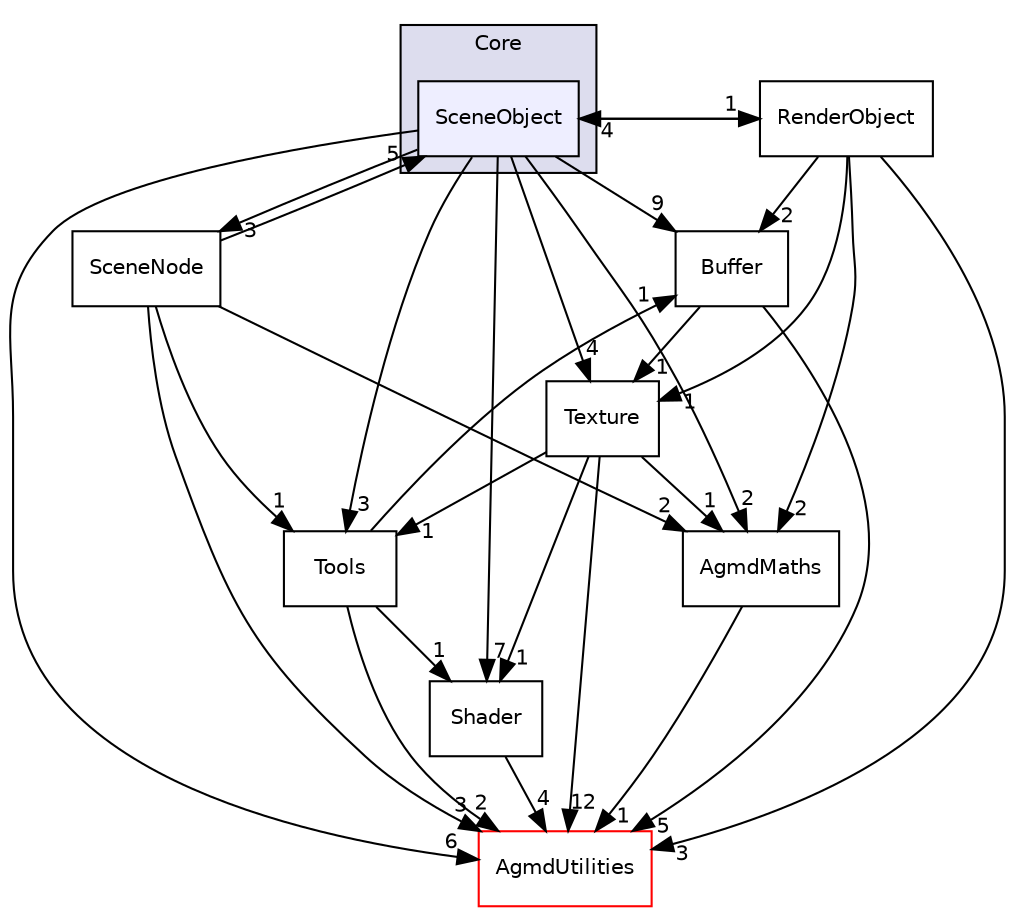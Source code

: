 digraph "src/Agmd3D/Core/SceneObject" {
  compound=true
  node [ fontsize="10", fontname="Helvetica"];
  edge [ labelfontsize="10", labelfontname="Helvetica"];
  subgraph clusterdir_b3e9ade9c04b4b48621f7755b7dfe0ba {
    graph [ bgcolor="#ddddee", pencolor="black", label="Core" fontname="Helvetica", fontsize="10", URL="dir_b3e9ade9c04b4b48621f7755b7dfe0ba.html"]
  dir_cca31f67a602b23ef1baf6834595729f [shape=box, label="SceneObject", style="filled", fillcolor="#eeeeff", pencolor="black", URL="dir_cca31f67a602b23ef1baf6834595729f.html"];
  }
  dir_80ecb26c22e3b4686954a80c7d4a6114 [shape=box label="Shader" URL="dir_80ecb26c22e3b4686954a80c7d4a6114.html"];
  dir_000cfdc44c01edba0ab339a542678d03 [shape=box label="Buffer" URL="dir_000cfdc44c01edba0ab339a542678d03.html"];
  dir_c11272a1c791afc0e19bc74f6f6797fb [shape=box label="AgmdUtilities" fillcolor="white" style="filled" color="red" URL="dir_c11272a1c791afc0e19bc74f6f6797fb.html"];
  dir_aae644acff46ad6e1ea5cff658bc9c59 [shape=box label="RenderObject" URL="dir_aae644acff46ad6e1ea5cff658bc9c59.html"];
  dir_7a753a22e7bf4916eb9b8abecd6ffc90 [shape=box label="Tools" URL="dir_7a753a22e7bf4916eb9b8abecd6ffc90.html"];
  dir_63fe998611d45edd7ddae16015d2257a [shape=box label="AgmdMaths" URL="dir_63fe998611d45edd7ddae16015d2257a.html"];
  dir_b325b6360a356c40637cc064a1a91846 [shape=box label="SceneNode" URL="dir_b325b6360a356c40637cc064a1a91846.html"];
  dir_eb6b5f21eb591a506f00736d10485246 [shape=box label="Texture" URL="dir_eb6b5f21eb591a506f00736d10485246.html"];
  dir_80ecb26c22e3b4686954a80c7d4a6114->dir_c11272a1c791afc0e19bc74f6f6797fb [headlabel="4", labeldistance=1.5 headhref="dir_000016_000034.html"];
  dir_000cfdc44c01edba0ab339a542678d03->dir_c11272a1c791afc0e19bc74f6f6797fb [headlabel="5", labeldistance=1.5 headhref="dir_000008_000034.html"];
  dir_000cfdc44c01edba0ab339a542678d03->dir_eb6b5f21eb591a506f00736d10485246 [headlabel="1", labeldistance=1.5 headhref="dir_000008_000017.html"];
  dir_cca31f67a602b23ef1baf6834595729f->dir_80ecb26c22e3b4686954a80c7d4a6114 [headlabel="7", labeldistance=1.5 headhref="dir_000015_000016.html"];
  dir_cca31f67a602b23ef1baf6834595729f->dir_000cfdc44c01edba0ab339a542678d03 [headlabel="9", labeldistance=1.5 headhref="dir_000015_000008.html"];
  dir_cca31f67a602b23ef1baf6834595729f->dir_c11272a1c791afc0e19bc74f6f6797fb [headlabel="6", labeldistance=1.5 headhref="dir_000015_000034.html"];
  dir_cca31f67a602b23ef1baf6834595729f->dir_aae644acff46ad6e1ea5cff658bc9c59 [headlabel="1", labeldistance=1.5 headhref="dir_000015_000013.html"];
  dir_cca31f67a602b23ef1baf6834595729f->dir_7a753a22e7bf4916eb9b8abecd6ffc90 [headlabel="3", labeldistance=1.5 headhref="dir_000015_000018.html"];
  dir_cca31f67a602b23ef1baf6834595729f->dir_63fe998611d45edd7ddae16015d2257a [headlabel="2", labeldistance=1.5 headhref="dir_000015_000025.html"];
  dir_cca31f67a602b23ef1baf6834595729f->dir_b325b6360a356c40637cc064a1a91846 [headlabel="3", labeldistance=1.5 headhref="dir_000015_000014.html"];
  dir_cca31f67a602b23ef1baf6834595729f->dir_eb6b5f21eb591a506f00736d10485246 [headlabel="4", labeldistance=1.5 headhref="dir_000015_000017.html"];
  dir_aae644acff46ad6e1ea5cff658bc9c59->dir_000cfdc44c01edba0ab339a542678d03 [headlabel="2", labeldistance=1.5 headhref="dir_000013_000008.html"];
  dir_aae644acff46ad6e1ea5cff658bc9c59->dir_cca31f67a602b23ef1baf6834595729f [headlabel="4", labeldistance=1.5 headhref="dir_000013_000015.html"];
  dir_aae644acff46ad6e1ea5cff658bc9c59->dir_c11272a1c791afc0e19bc74f6f6797fb [headlabel="3", labeldistance=1.5 headhref="dir_000013_000034.html"];
  dir_aae644acff46ad6e1ea5cff658bc9c59->dir_63fe998611d45edd7ddae16015d2257a [headlabel="2", labeldistance=1.5 headhref="dir_000013_000025.html"];
  dir_aae644acff46ad6e1ea5cff658bc9c59->dir_eb6b5f21eb591a506f00736d10485246 [headlabel="1", labeldistance=1.5 headhref="dir_000013_000017.html"];
  dir_7a753a22e7bf4916eb9b8abecd6ffc90->dir_80ecb26c22e3b4686954a80c7d4a6114 [headlabel="1", labeldistance=1.5 headhref="dir_000018_000016.html"];
  dir_7a753a22e7bf4916eb9b8abecd6ffc90->dir_000cfdc44c01edba0ab339a542678d03 [headlabel="1", labeldistance=1.5 headhref="dir_000018_000008.html"];
  dir_7a753a22e7bf4916eb9b8abecd6ffc90->dir_c11272a1c791afc0e19bc74f6f6797fb [headlabel="2", labeldistance=1.5 headhref="dir_000018_000034.html"];
  dir_63fe998611d45edd7ddae16015d2257a->dir_c11272a1c791afc0e19bc74f6f6797fb [headlabel="1", labeldistance=1.5 headhref="dir_000025_000034.html"];
  dir_b325b6360a356c40637cc064a1a91846->dir_cca31f67a602b23ef1baf6834595729f [headlabel="5", labeldistance=1.5 headhref="dir_000014_000015.html"];
  dir_b325b6360a356c40637cc064a1a91846->dir_c11272a1c791afc0e19bc74f6f6797fb [headlabel="3", labeldistance=1.5 headhref="dir_000014_000034.html"];
  dir_b325b6360a356c40637cc064a1a91846->dir_7a753a22e7bf4916eb9b8abecd6ffc90 [headlabel="1", labeldistance=1.5 headhref="dir_000014_000018.html"];
  dir_b325b6360a356c40637cc064a1a91846->dir_63fe998611d45edd7ddae16015d2257a [headlabel="2", labeldistance=1.5 headhref="dir_000014_000025.html"];
  dir_eb6b5f21eb591a506f00736d10485246->dir_80ecb26c22e3b4686954a80c7d4a6114 [headlabel="1", labeldistance=1.5 headhref="dir_000017_000016.html"];
  dir_eb6b5f21eb591a506f00736d10485246->dir_c11272a1c791afc0e19bc74f6f6797fb [headlabel="12", labeldistance=1.5 headhref="dir_000017_000034.html"];
  dir_eb6b5f21eb591a506f00736d10485246->dir_7a753a22e7bf4916eb9b8abecd6ffc90 [headlabel="1", labeldistance=1.5 headhref="dir_000017_000018.html"];
  dir_eb6b5f21eb591a506f00736d10485246->dir_63fe998611d45edd7ddae16015d2257a [headlabel="1", labeldistance=1.5 headhref="dir_000017_000025.html"];
}
